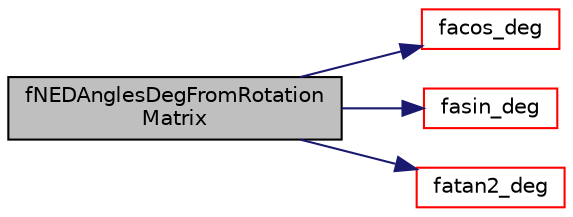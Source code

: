 digraph "fNEDAnglesDegFromRotationMatrix"
{
  edge [fontname="Helvetica",fontsize="10",labelfontname="Helvetica",labelfontsize="10"];
  node [fontname="Helvetica",fontsize="10",shape=record];
  rankdir="LR";
  Node100 [label="fNEDAnglesDegFromRotation\lMatrix",height=0.2,width=0.4,color="black", fillcolor="grey75", style="filled", fontcolor="black"];
  Node100 -> Node101 [color="midnightblue",fontsize="10",style="solid",fontname="Helvetica"];
  Node101 [label="facos_deg",height=0.2,width=0.4,color="red", fillcolor="white", style="filled",URL="$approximations_8c.html#a084fe0ff189767dca40fbe330d7394f0"];
  Node100 -> Node104 [color="midnightblue",fontsize="10",style="solid",fontname="Helvetica"];
  Node104 [label="fasin_deg",height=0.2,width=0.4,color="red", fillcolor="white", style="filled",URL="$approximations_8c.html#a956336cb9e7270c6cfbf667b1075c063"];
  Node100 -> Node105 [color="midnightblue",fontsize="10",style="solid",fontname="Helvetica"];
  Node105 [label="fatan2_deg",height=0.2,width=0.4,color="red", fillcolor="white", style="filled",URL="$approximations_8c.html#aebfdfbd2df0fe4472f9861b0738bb410"];
}

